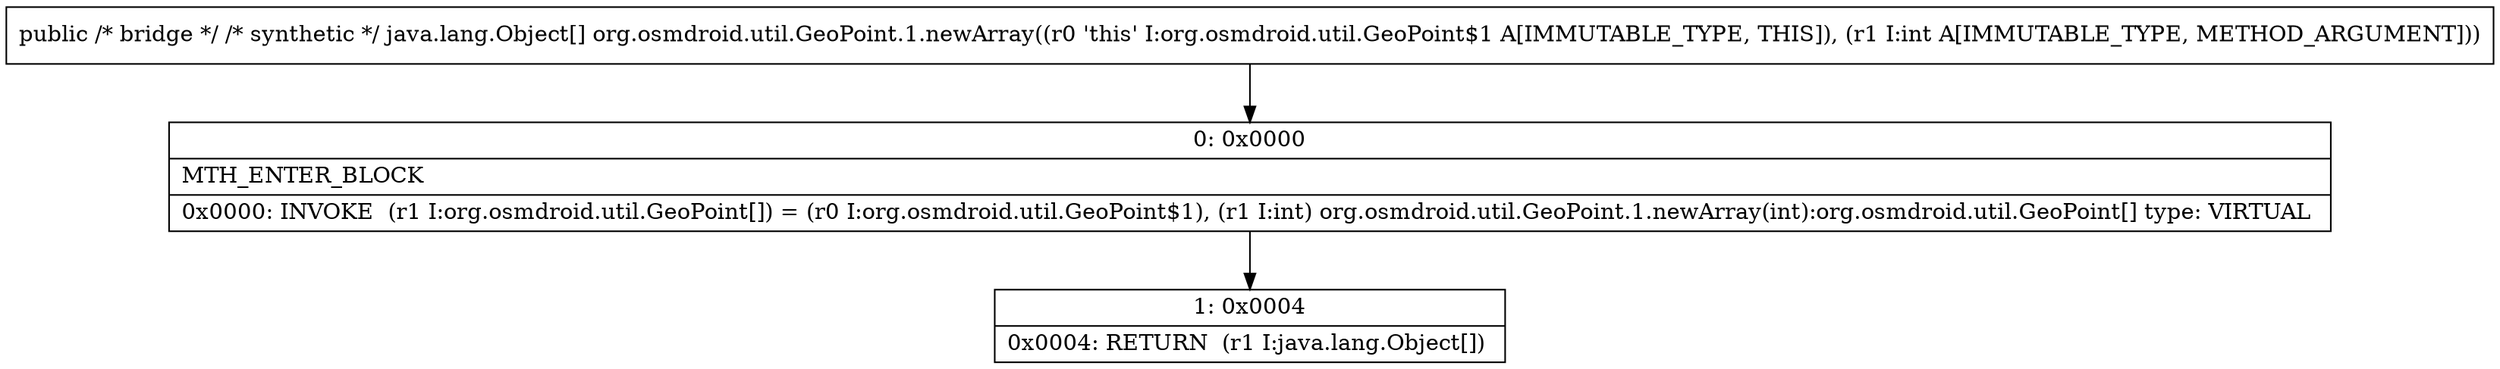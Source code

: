 digraph "CFG fororg.osmdroid.util.GeoPoint.1.newArray(I)[Ljava\/lang\/Object;" {
Node_0 [shape=record,label="{0\:\ 0x0000|MTH_ENTER_BLOCK\l|0x0000: INVOKE  (r1 I:org.osmdroid.util.GeoPoint[]) = (r0 I:org.osmdroid.util.GeoPoint$1), (r1 I:int) org.osmdroid.util.GeoPoint.1.newArray(int):org.osmdroid.util.GeoPoint[] type: VIRTUAL \l}"];
Node_1 [shape=record,label="{1\:\ 0x0004|0x0004: RETURN  (r1 I:java.lang.Object[]) \l}"];
MethodNode[shape=record,label="{public \/* bridge *\/ \/* synthetic *\/ java.lang.Object[] org.osmdroid.util.GeoPoint.1.newArray((r0 'this' I:org.osmdroid.util.GeoPoint$1 A[IMMUTABLE_TYPE, THIS]), (r1 I:int A[IMMUTABLE_TYPE, METHOD_ARGUMENT])) }"];
MethodNode -> Node_0;
Node_0 -> Node_1;
}


